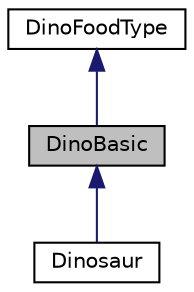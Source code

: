 digraph "DinoBasic"
{
  edge [fontname="Helvetica",fontsize="10",labelfontname="Helvetica",labelfontsize="10"];
  node [fontname="Helvetica",fontsize="10",shape=record];
  Node0 [label="DinoBasic",height=0.2,width=0.4,color="black", fillcolor="grey75", style="filled", fontcolor="black"];
  Node1 -> Node0 [dir="back",color="midnightblue",fontsize="10",style="solid",fontname="Helvetica"];
  Node1 [label="DinoFoodType",height=0.2,width=0.4,color="black", fillcolor="white", style="filled",URL="$classDinoFoodType.html",tooltip="class "];
  Node0 -> Node2 [dir="back",color="midnightblue",fontsize="10",style="solid",fontname="Helvetica"];
  Node2 [label="Dinosaur",height=0.2,width=0.4,color="black", fillcolor="white", style="filled",URL="$classDinosaur.html"];
}
